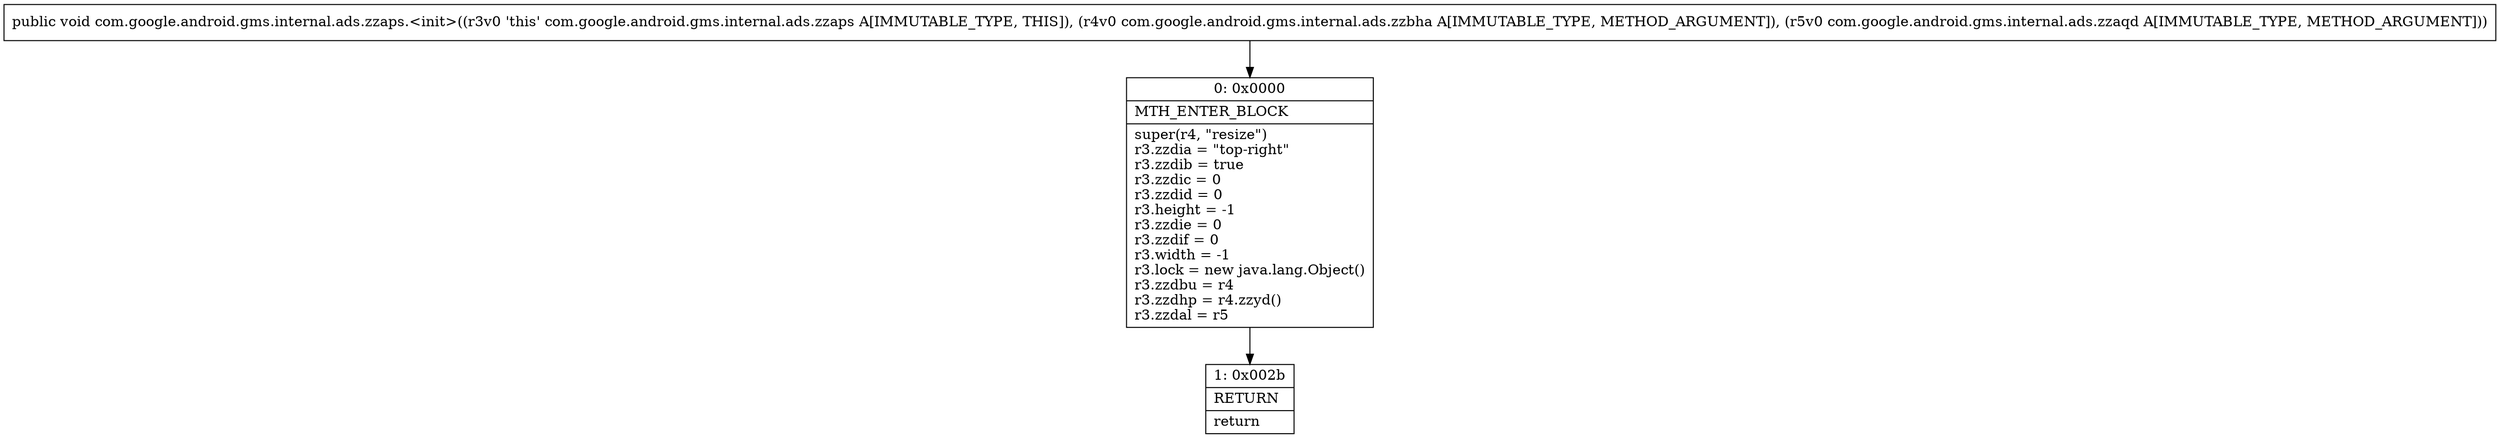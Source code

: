 digraph "CFG forcom.google.android.gms.internal.ads.zzaps.\<init\>(Lcom\/google\/android\/gms\/internal\/ads\/zzbha;Lcom\/google\/android\/gms\/internal\/ads\/zzaqd;)V" {
Node_0 [shape=record,label="{0\:\ 0x0000|MTH_ENTER_BLOCK\l|super(r4, \"resize\")\lr3.zzdia = \"top\-right\"\lr3.zzdib = true\lr3.zzdic = 0\lr3.zzdid = 0\lr3.height = \-1\lr3.zzdie = 0\lr3.zzdif = 0\lr3.width = \-1\lr3.lock = new java.lang.Object()\lr3.zzdbu = r4\lr3.zzdhp = r4.zzyd()\lr3.zzdal = r5\l}"];
Node_1 [shape=record,label="{1\:\ 0x002b|RETURN\l|return\l}"];
MethodNode[shape=record,label="{public void com.google.android.gms.internal.ads.zzaps.\<init\>((r3v0 'this' com.google.android.gms.internal.ads.zzaps A[IMMUTABLE_TYPE, THIS]), (r4v0 com.google.android.gms.internal.ads.zzbha A[IMMUTABLE_TYPE, METHOD_ARGUMENT]), (r5v0 com.google.android.gms.internal.ads.zzaqd A[IMMUTABLE_TYPE, METHOD_ARGUMENT])) }"];
MethodNode -> Node_0;
Node_0 -> Node_1;
}

